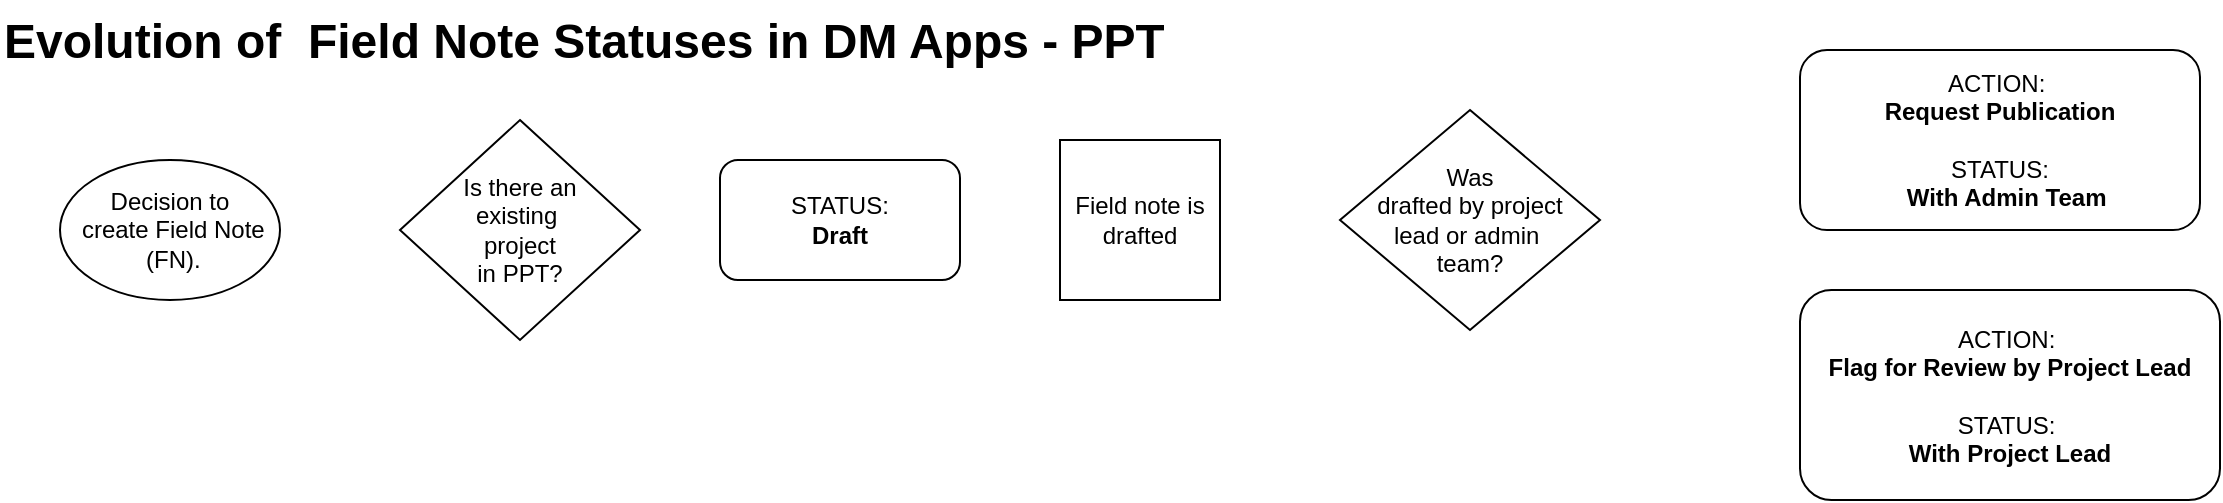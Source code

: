 <mxfile version="28.2.5">
  <diagram name="Page-1" id="UTPjxnOcEQ-sJrjJlPBk">
    <mxGraphModel dx="1426" dy="825" grid="1" gridSize="10" guides="1" tooltips="1" connect="1" arrows="1" fold="1" page="1" pageScale="1" pageWidth="827" pageHeight="1169" math="0" shadow="0">
      <root>
        <mxCell id="0" />
        <mxCell id="1" parent="0" />
        <mxCell id="peULVuYx7uYCcGxrmFzm-1" value="&lt;h1 style=&quot;margin-top: 0px;&quot;&gt;Evolution of&amp;nbsp; Field Note Statuses in DM Apps - PPT&lt;/h1&gt;&lt;p&gt;&lt;br&gt;&lt;/p&gt;" style="text;html=1;whiteSpace=wrap;overflow=hidden;rounded=0;" parent="1" vertex="1">
          <mxGeometry x="30" y="10" width="690" height="120" as="geometry" />
        </mxCell>
        <mxCell id="U9ddc2uA0Kco6e5S1l6d-1" value="Decision&lt;span style=&quot;background-color: transparent; color: light-dark(rgb(0, 0, 0), rgb(255, 255, 255));&quot;&gt;&amp;nbsp;to&lt;/span&gt;&lt;div&gt;&lt;span style=&quot;background-color: transparent; color: light-dark(rgb(0, 0, 0), rgb(255, 255, 255));&quot;&gt;&amp;nbsp;create&amp;nbsp;&lt;/span&gt;&lt;span style=&quot;background-color: transparent; color: light-dark(rgb(0, 0, 0), rgb(255, 255, 255));&quot;&gt;Field Note&lt;/span&gt;&lt;div&gt;&lt;span style=&quot;background-color: transparent; color: light-dark(rgb(0, 0, 0), rgb(255, 255, 255));&quot;&gt;&amp;nbsp;(FN).&lt;/span&gt;&lt;/div&gt;&lt;/div&gt;" style="ellipse;whiteSpace=wrap;html=1;" vertex="1" parent="1">
          <mxGeometry x="60" y="90" width="110" height="70" as="geometry" />
        </mxCell>
        <mxCell id="U9ddc2uA0Kco6e5S1l6d-2" value="Is there an&lt;div&gt;existing&amp;nbsp;&lt;/div&gt;&lt;div&gt;project&lt;/div&gt;&lt;div&gt;in PPT?&lt;/div&gt;" style="rhombus;whiteSpace=wrap;html=1;" vertex="1" parent="1">
          <mxGeometry x="230" y="70" width="120" height="110" as="geometry" />
        </mxCell>
        <mxCell id="U9ddc2uA0Kco6e5S1l6d-3" value="Field note is drafted" style="whiteSpace=wrap;html=1;aspect=fixed;" vertex="1" parent="1">
          <mxGeometry x="560" y="80" width="80" height="80" as="geometry" />
        </mxCell>
        <mxCell id="U9ddc2uA0Kco6e5S1l6d-4" value="Was&lt;div&gt;&amp;nbsp;drafted by project&amp;nbsp;&lt;/div&gt;&lt;div&gt;lead or admin&amp;nbsp;&lt;/div&gt;&lt;div&gt;team?&lt;/div&gt;" style="rhombus;whiteSpace=wrap;html=1;" vertex="1" parent="1">
          <mxGeometry x="700" y="65" width="130" height="110" as="geometry" />
        </mxCell>
        <mxCell id="U9ddc2uA0Kco6e5S1l6d-5" value="ACTION:&amp;nbsp;&lt;div&gt;&lt;b&gt;Request Publication&lt;/b&gt;&lt;div&gt;&lt;br&gt;&lt;/div&gt;&lt;div&gt;STATUS:&lt;/div&gt;&lt;div&gt;&amp;nbsp; &lt;b&gt;With Admin Team&lt;/b&gt;&lt;/div&gt;&lt;/div&gt;" style="rounded=1;whiteSpace=wrap;html=1;" vertex="1" parent="1">
          <mxGeometry x="930" y="35" width="200" height="90" as="geometry" />
        </mxCell>
        <mxCell id="U9ddc2uA0Kco6e5S1l6d-6" value="ACTION:&amp;nbsp;&lt;div&gt;&lt;b&gt;Flag for Review by Project Lead&lt;/b&gt;&lt;/div&gt;&lt;div&gt;&lt;b&gt;&lt;br&gt;&lt;/b&gt;&lt;div&gt;STATUS:&amp;nbsp;&lt;/div&gt;&lt;div&gt;&lt;b&gt;With Project Lead&lt;/b&gt;&lt;/div&gt;&lt;/div&gt;" style="rounded=1;whiteSpace=wrap;html=1;" vertex="1" parent="1">
          <mxGeometry x="930" y="155" width="210" height="105" as="geometry" />
        </mxCell>
        <mxCell id="U9ddc2uA0Kco6e5S1l6d-7" value="&lt;div&gt;&lt;span style=&quot;background-color: transparent; color: light-dark(rgb(0, 0, 0), rgb(255, 255, 255));&quot;&gt;STATUS:&lt;/span&gt;&lt;/div&gt;&lt;div&gt;&lt;b&gt;Draft&lt;/b&gt;&lt;/div&gt;" style="rounded=1;whiteSpace=wrap;html=1;" vertex="1" parent="1">
          <mxGeometry x="390" y="90" width="120" height="60" as="geometry" />
        </mxCell>
      </root>
    </mxGraphModel>
  </diagram>
</mxfile>
